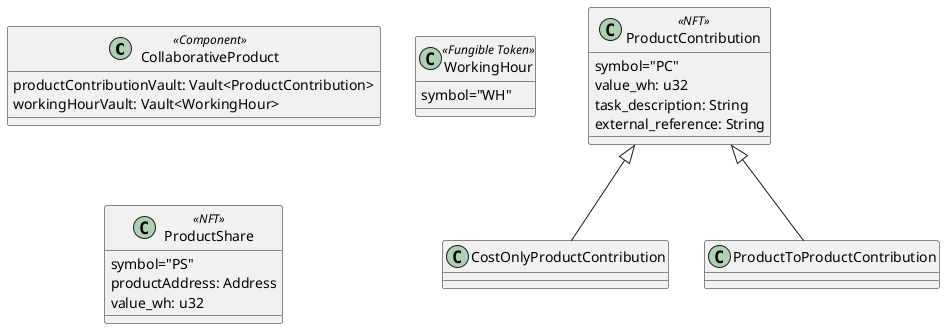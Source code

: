 @startuml

class CollaborativeProduct << Component >> {
    productContributionVault: Vault<ProductContribution>
    workingHourVault: Vault<WorkingHour>
}

class WorkingHour << Fungible Token >> {
    symbol="WH"
}

class ProductContribution << NFT >>
{
   symbol="PC"
   value_wh: u32
   task_description: String
   external_reference: String
}

class ProductShare << NFT >>
{
   symbol="PS"
   productAddress: Address
   value_wh: u32
}

ProductContribution <|-- CostOnlyProductContribution
ProductContribution <|-- ProductToProductContribution

@enduml
